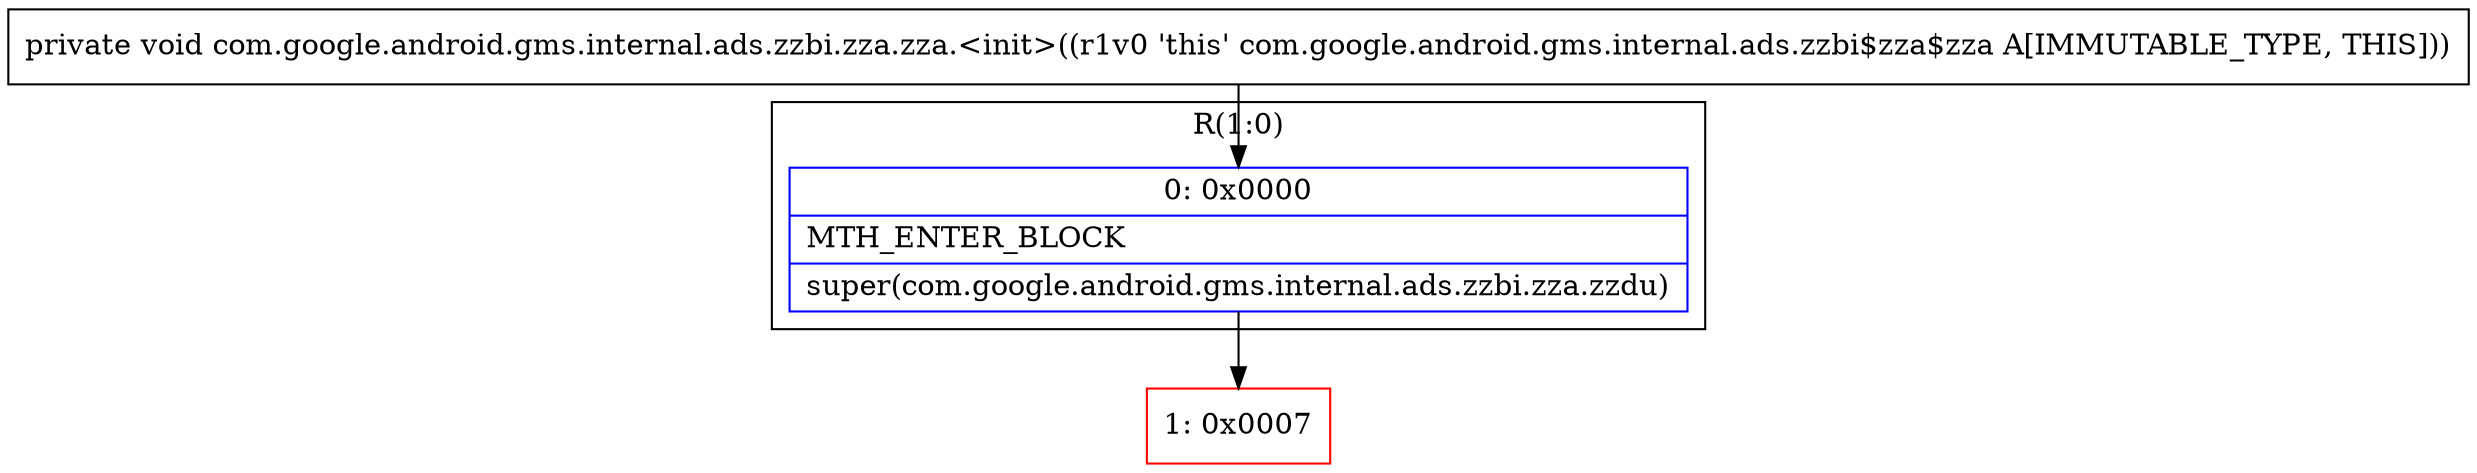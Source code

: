 digraph "CFG forcom.google.android.gms.internal.ads.zzbi.zza.zza.\<init\>()V" {
subgraph cluster_Region_971002354 {
label = "R(1:0)";
node [shape=record,color=blue];
Node_0 [shape=record,label="{0\:\ 0x0000|MTH_ENTER_BLOCK\l|super(com.google.android.gms.internal.ads.zzbi.zza.zzdu)\l}"];
}
Node_1 [shape=record,color=red,label="{1\:\ 0x0007}"];
MethodNode[shape=record,label="{private void com.google.android.gms.internal.ads.zzbi.zza.zza.\<init\>((r1v0 'this' com.google.android.gms.internal.ads.zzbi$zza$zza A[IMMUTABLE_TYPE, THIS])) }"];
MethodNode -> Node_0;
Node_0 -> Node_1;
}

